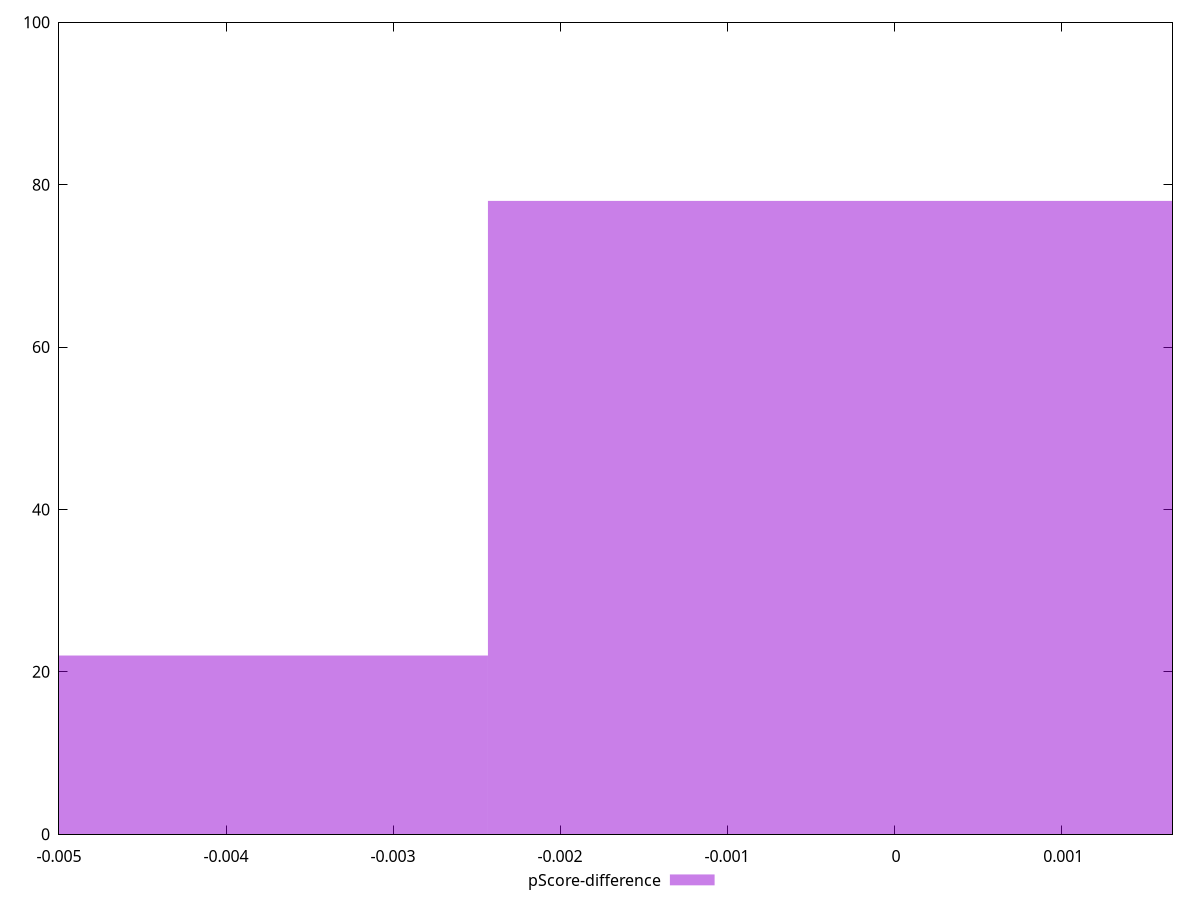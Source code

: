reset

$pScoreDifference <<EOF
0 78
-0.004863712323735907 22
EOF

set key outside below
set boxwidth 0.004863712323735907
set xrange [-0.0050000000000000044:0.0016666666666665941]
set yrange [0:100]
set trange [0:100]
set style fill transparent solid 0.5 noborder
set terminal svg size 640, 490 enhanced background rgb 'white'
set output "reports/report_00027_2021-02-24T12-40-31.850Z/legacy-javascript/samples/astro/pScore-difference/histogram.svg"

plot $pScoreDifference title "pScore-difference" with boxes

reset
